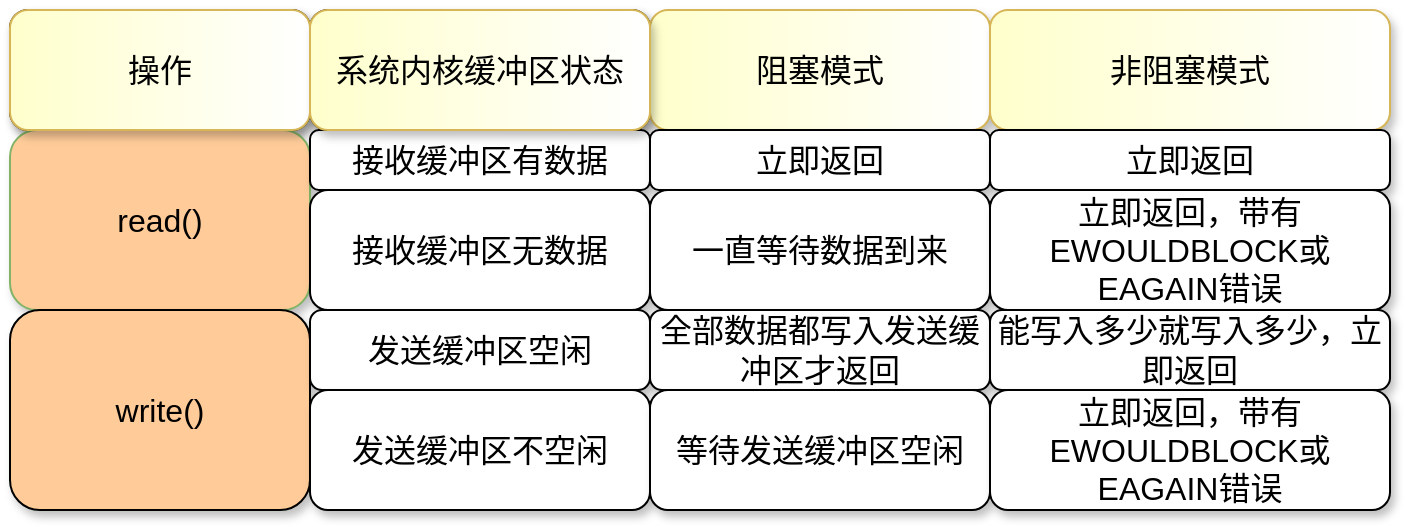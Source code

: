 <mxfile version="13.6.10" type="device"><diagram id="t4rDF2w3Yv6YX7Z7KlV5" name="第 1 页"><mxGraphModel dx="1422" dy="713" grid="1" gridSize="10" guides="1" tooltips="1" connect="1" arrows="1" fold="1" page="1" pageScale="1" pageWidth="827" pageHeight="1169" math="0" shadow="0"><root><mxCell id="0"/><mxCell id="1" parent="0"/><mxCell id="MLvRjs1csh2KIsL2yYVc-1" value="操作" style="rounded=1;whiteSpace=wrap;html=1;fontSize=16;shadow=1;sketch=0;" vertex="1" parent="1"><mxGeometry x="150" y="140" width="150" height="60" as="geometry"/></mxCell><mxCell id="MLvRjs1csh2KIsL2yYVc-2" value="系统内核缓冲区状态" style="rounded=1;whiteSpace=wrap;html=1;fontSize=16;shadow=1;sketch=0;" vertex="1" parent="1"><mxGeometry x="300" y="140" width="170" height="60" as="geometry"/></mxCell><mxCell id="MLvRjs1csh2KIsL2yYVc-3" value="阻塞模式" style="rounded=1;whiteSpace=wrap;html=1;fontSize=16;strokeColor=#d6b656;gradientColor=#ffffff;fillColor=#FFFFCC;gradientDirection=east;shadow=1;sketch=0;" vertex="1" parent="1"><mxGeometry x="470" y="140" width="170" height="60" as="geometry"/></mxCell><mxCell id="MLvRjs1csh2KIsL2yYVc-4" value="非阻塞模式" style="rounded=1;whiteSpace=wrap;html=1;fontSize=16;strokeColor=#d6b656;gradientColor=#ffffff;fillColor=#FFFFCC;gradientDirection=east;shadow=1;sketch=0;" vertex="1" parent="1"><mxGeometry x="640" y="140" width="200" height="60" as="geometry"/></mxCell><mxCell id="MLvRjs1csh2KIsL2yYVc-5" value="read()" style="rounded=1;whiteSpace=wrap;html=1;fontSize=16;strokeColor=#82b366;fillColor=#FFCC99;shadow=1;sketch=0;" vertex="1" parent="1"><mxGeometry x="150" y="200" width="150" height="90" as="geometry"/></mxCell><mxCell id="MLvRjs1csh2KIsL2yYVc-6" value="接收缓冲区有数据" style="rounded=1;whiteSpace=wrap;html=1;fontSize=16;shadow=1;sketch=0;" vertex="1" parent="1"><mxGeometry x="300" y="200" width="170" height="30" as="geometry"/></mxCell><mxCell id="MLvRjs1csh2KIsL2yYVc-7" value="接收缓冲区无数据" style="rounded=1;whiteSpace=wrap;html=1;fontSize=16;shadow=1;sketch=0;" vertex="1" parent="1"><mxGeometry x="300" y="230" width="170" height="60" as="geometry"/></mxCell><mxCell id="MLvRjs1csh2KIsL2yYVc-8" value="立即返回" style="rounded=1;whiteSpace=wrap;html=1;fontSize=16;shadow=1;sketch=0;" vertex="1" parent="1"><mxGeometry x="470" y="200" width="170" height="30" as="geometry"/></mxCell><mxCell id="MLvRjs1csh2KIsL2yYVc-9" value="立即返回" style="rounded=1;whiteSpace=wrap;html=1;fontSize=16;shadow=1;sketch=0;" vertex="1" parent="1"><mxGeometry x="640" y="200" width="200" height="30" as="geometry"/></mxCell><mxCell id="MLvRjs1csh2KIsL2yYVc-10" value="一直等待数据到来" style="rounded=1;whiteSpace=wrap;html=1;fontSize=16;shadow=1;sketch=0;" vertex="1" parent="1"><mxGeometry x="470" y="230" width="170" height="60" as="geometry"/></mxCell><mxCell id="MLvRjs1csh2KIsL2yYVc-11" value="立即返回，带有EWOULDBLOCK或EAGAIN错误" style="rounded=1;whiteSpace=wrap;html=1;fontSize=16;shadow=1;sketch=0;" vertex="1" parent="1"><mxGeometry x="640" y="230" width="200" height="60" as="geometry"/></mxCell><mxCell id="MLvRjs1csh2KIsL2yYVc-12" value="write()" style="rounded=1;whiteSpace=wrap;html=1;fontSize=16;fillColor=#FFCC99;shadow=1;sketch=0;" vertex="1" parent="1"><mxGeometry x="150" y="290" width="150" height="100" as="geometry"/></mxCell><mxCell id="MLvRjs1csh2KIsL2yYVc-13" value="发送缓冲区空闲" style="rounded=1;whiteSpace=wrap;html=1;fontSize=16;shadow=1;sketch=0;" vertex="1" parent="1"><mxGeometry x="300" y="290" width="170" height="40" as="geometry"/></mxCell><mxCell id="MLvRjs1csh2KIsL2yYVc-14" value="发送缓冲区不空闲" style="rounded=1;whiteSpace=wrap;html=1;fontSize=16;shadow=1;sketch=0;" vertex="1" parent="1"><mxGeometry x="300" y="330" width="170" height="60" as="geometry"/></mxCell><mxCell id="MLvRjs1csh2KIsL2yYVc-15" value="全部数据都写入发送缓冲区才返回" style="rounded=1;whiteSpace=wrap;html=1;fontSize=16;shadow=1;sketch=0;" vertex="1" parent="1"><mxGeometry x="470" y="290" width="170" height="40" as="geometry"/></mxCell><mxCell id="MLvRjs1csh2KIsL2yYVc-16" value="能写入多少就写入多少，立即返回" style="rounded=1;whiteSpace=wrap;html=1;fontSize=16;shadow=1;sketch=0;" vertex="1" parent="1"><mxGeometry x="640" y="290" width="200" height="40" as="geometry"/></mxCell><mxCell id="MLvRjs1csh2KIsL2yYVc-17" value="等待发送缓冲区空闲" style="rounded=1;whiteSpace=wrap;html=1;fontSize=16;shadow=1;sketch=0;" vertex="1" parent="1"><mxGeometry x="470" y="330" width="170" height="60" as="geometry"/></mxCell><mxCell id="MLvRjs1csh2KIsL2yYVc-18" value="立即返回，带有EWOULDBLOCK或EAGAIN错误" style="rounded=1;whiteSpace=wrap;html=1;fontSize=16;shadow=1;sketch=0;" vertex="1" parent="1"><mxGeometry x="640" y="330" width="200" height="60" as="geometry"/></mxCell><mxCell id="MLvRjs1csh2KIsL2yYVc-19" value="操作" style="rounded=1;whiteSpace=wrap;html=1;fontSize=16;strokeColor=#d6b656;gradientColor=#ffffff;fillColor=#FFFFCC;gradientDirection=east;shadow=1;sketch=0;" vertex="1" parent="1"><mxGeometry x="150" y="140" width="150" height="60" as="geometry"/></mxCell><mxCell id="MLvRjs1csh2KIsL2yYVc-20" value="系统内核缓冲区状态" style="rounded=1;whiteSpace=wrap;html=1;fontSize=16;strokeColor=#d6b656;gradientColor=#ffffff;fillColor=#FFFFCC;gradientDirection=east;shadow=1;sketch=0;" vertex="1" parent="1"><mxGeometry x="300" y="140" width="170" height="60" as="geometry"/></mxCell></root></mxGraphModel></diagram></mxfile>